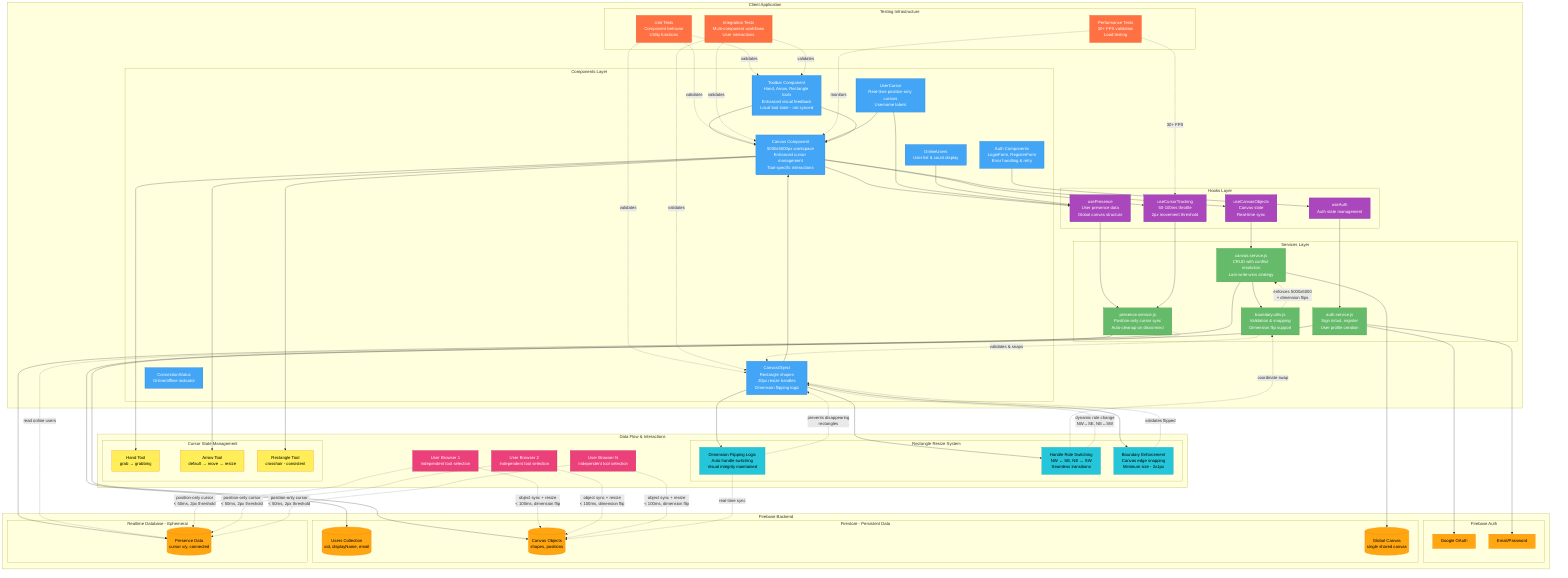 graph TB
    subgraph "Client Application"
        subgraph "Components Layer"
            Auth[Auth Components<br/>LoginForm, RegisterForm<br/>Error handling & retry]
            Canvas[Canvas Component<br/>5000x5000px workspace<br/>Enhanced cursor management<br/>Tool-specific interactions]
            Toolbar[Toolbar Component<br/>Hand, Arrow, Rectangle tools<br/>Enhanced visual feedback<br/>Local tool state - not synced]
            Objects[CanvasObject<br/>Rectangle shapes<br/>20px resize handles<br/>Dimension flipping logic]
            Cursors[UserCursor<br/>Real-time position-only cursors<br/>Username labels]
            Presence[OnlineUsers<br/>User list & count display]
            Status[ConnectionStatus<br/>Online/offline indicator]
        end
        
        subgraph "Hooks Layer"
            useAuth[useAuth<br/>Auth state management]
            usePresence[usePresence<br/>User presence data<br/>Global canvas structure]
            useCursor[useCursorTracking<br/>50-100ms throttle<br/>2px movement threshold]
            useObjects[useCanvasObjects<br/>Canvas state<br/>Real-time sync]
        end
        
        subgraph "Services Layer"
            AuthService[auth.service.js<br/>Sign in/out, register<br/>User profile creation]
            PresenceService[presence.service.js<br/>Position-only cursor sync<br/>Auto-cleanup on disconnect]
            CanvasService[canvas.service.js<br/>CRUD with conflict resolution<br/>Last-write-wins strategy]
            BoundaryUtils[boundary.utils.js<br/>Validation & snapping<br/>Dimension flip support]
        end
        
        subgraph "Testing Infrastructure"
            UnitTests[Unit Tests<br/>Component behavior<br/>Utility functions]
            IntegrationTests[Integration Tests<br/>Multi-component workflows<br/>User interactions]
            PerformanceTests[Performance Tests<br/>30+ FPS validation<br/>Load testing]
        end
    end
    
    subgraph "Firebase Backend"
        subgraph "Firebase Auth"
            GoogleAuth[Google OAuth]
            EmailAuth[Email/Password]
        end
        
        subgraph "Firestore - Persistent Data"
            Users[(Users Collection<br/>uid, displayName, email)]
            CanvasObjects[(Canvas Objects<br/>shapes, positions)]
            GlobalCanvas[(Global Canvas<br/>single shared canvas)]
        end
        
        subgraph "Realtime Database - Ephemeral"
            CursorData[(Presence Data<br/>cursor x/y, connected)]
        end
    end
    
    subgraph "Data Flow & Interactions"
        direction LR
        Client1[User Browser 1<br/>Independent tool selection]
        Client2[User Browser 2<br/>Independent tool selection]  
        Client3[User Browser N<br/>Independent tool selection]
        
        subgraph "Rectangle Resize System"
            ResizeLogic[Dimension Flipping Logic<br/>Auto handle switching<br/>Visual integrity maintained]
            HandleSwitching[Handle Role Switching<br/>NW ↔ SE, NE ↔ SW<br/>Seamless transitions]
            BoundaryEnforcement[Boundary Enforcement<br/>Canvas edge snapping<br/>Minimum size - 2x1px]
        end
        
        subgraph "Cursor State Management"
            HandCursor[Hand Tool<br/>grab → grabbing]
            ArrowCursor[Arrow Tool<br/>default → move → resize]
            RectCursor[Rectangle Tool<br/>crosshair - consistent]
        end
    end
    
    %% Component connections
    Auth --> useAuth
    Canvas --> useObjects
    Canvas --> useCursor
    Canvas --> usePresence
    Canvas --> HandCursor
    Canvas --> ArrowCursor
    Canvas --> RectCursor
    Toolbar --> Canvas
    Cursors --> usePresence
    Presence --> usePresence
    Objects --> ResizeLogic
    Objects --> HandleSwitching
    Objects --> BoundaryEnforcement
    
    %% Testing connections
    UnitTests -.->|validates| Canvas
    UnitTests -.->|validates| Toolbar
    UnitTests -.->|validates| Objects
    IntegrationTests -.->|validates| Canvas
    IntegrationTests -.->|validates| Toolbar
    IntegrationTests -.->|validates| Objects
    PerformanceTests -.->|monitors| Canvas
    PerformanceTests -.->|30+ FPS| useCursor
    
    %% Hook to Service connections
    useAuth --> AuthService
    usePresence --> PresenceService
    useCursor --> PresenceService
    useObjects --> CanvasService
    
    %% Service to Firebase connections
    AuthService --> GoogleAuth
    AuthService --> EmailAuth
    AuthService --> Users
    
    PresenceService --> CursorData
    PresenceService -.->|read online users| CursorData
    
    CanvasService --> CanvasObjects
    CanvasService --> GlobalCanvas
    CanvasService --> BoundaryUtils
    
    %% Real-time sync between clients
    Client1 -.->|position-only cursor<br/>< 50ms, 2px threshold| CursorData
    Client2 -.->|position-only cursor<br/>< 50ms, 2px threshold| CursorData
    Client3 -.->|position-only cursor<br/>< 50ms, 2px threshold| CursorData
    
    Client1 -.->|object sync + resize<br/>< 100ms, dimension flip| CanvasObjects
    Client2 -.->|object sync + resize<br/>< 100ms, dimension flip| CanvasObjects
    Client3 -.->|object sync + resize<br/>< 100ms, dimension flip| CanvasObjects
    
    %% Enhanced resize sync
    ResizeLogic -.->|real-time sync| CanvasObjects
    HandleSwitching -.->|coordinate swap| BoundaryUtils
    BoundaryEnforcement -.->|validates flipped| Objects
    
    %% Canvas rendering with toolbar
    Objects --> Canvas
    Cursors --> Canvas
    Toolbar --> Canvas
    
    %% Tool interactions with enhanced features
    BoundaryUtils -.->|validates & snaps| Objects
    BoundaryUtils -.->|enforces 5000x5000<br/>+ dimension flips| CanvasService
    ResizeLogic -.->|prevents disappearing<br/>rectangles| Objects
    HandleSwitching -.->|dynamic role change<br/>NW↔SE, NE↔SW| Objects
    
    %% Styling
    classDef firebase fill:#FFA611,stroke:#F57C00,color:#000
    classDef component fill:#42A5F5,stroke:#1976D2,color:#fff
    classDef service fill:#66BB6A,stroke:#388E3C,color:#fff
    classDef hook fill:#AB47BC,stroke:#7B1FA2,color:#fff
    classDef client fill:#EC407A,stroke:#C2185B,color:#fff
    classDef testing fill:#FF7043,stroke:#D84315,color:#fff
    classDef resize fill:#26C6DA,stroke:#0097A7,color:#000
    classDef cursor fill:#FFEE58,stroke:#F57F17,color:#000
    
    class GoogleAuth,EmailAuth,Users,CanvasObjects,GlobalCanvas,CursorData firebase
    class Auth,Canvas,Toolbar,Objects,Cursors,Presence,Status component
    class AuthService,PresenceService,CanvasService,BoundaryUtils service
    class useAuth,usePresence,useCursor,useObjects hook
    class Client1,Client2,Client3 client
    class UnitTests,IntegrationTests,PerformanceTests testing
    class ResizeLogic,HandleSwitching,BoundaryEnforcement resize
    class HandCursor,ArrowCursor,RectCursor cursor